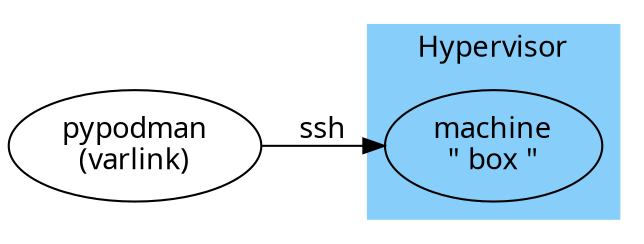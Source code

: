 digraph G {
  rankdir=LR;
  graph [fontname = "Source Sans Pro"];
  node [fontname = "Source Sans Pro"];
  edge [fontname = "Source Sans Pro"];

  pypodman [ label="pypodman\n(varlink)" ];
  machine [ label="machine\n\" box \"" ];
  subgraph cluster_VM {
    style=filled;
    color=lightskyblue;
    machine;
    label = "Hypervisor";
  }
  pypodman -> machine [ label="ssh" ];
}

